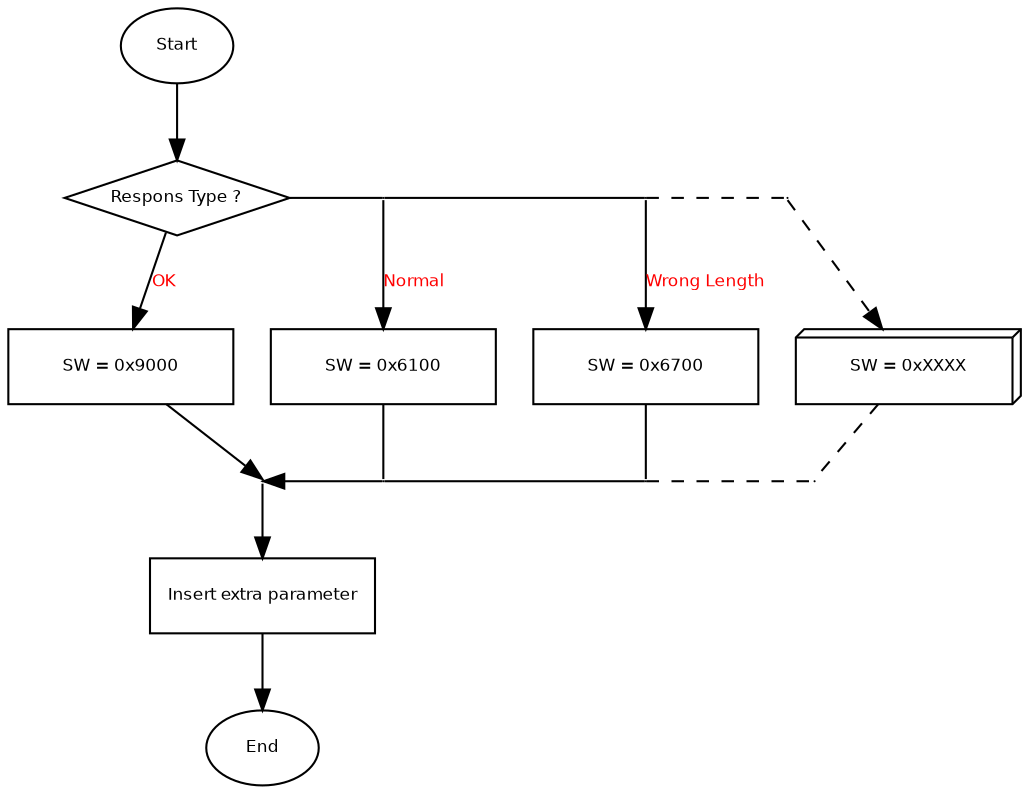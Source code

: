 digraph Flow_StateInit {
 
 node [
         fontname = "Bitstream Vera Sans"
         fontsize = 8
         shape = "record"
     ]

 edge [
         fontname = "Bitstream Vera Sans"
         fontsize = 8
         fontcolor = "Red"
     ]

// all blocks
start [label="Start", shape="oval"];
response [label="Respons Type ?", shape="diamond", fixedsize=true, width=1.5]
ok [label="SW = 0x9000", shape="box", fixedsize=true, width=1.5]
normal [label="SW = 0x6100", shape="box", fixedsize=true, width=1.5]
wrong_len [label="SW = 0x6700", shape="box", fixedsize=true, width=1.5]
etc [label="SW = 0xXXXX", shape="box3d", fixedsize=true, width=1.5]

add_extra [label="Insert extra parameter", shape="box", fixedsize=true, width=1.5]

end [label="End", shape="oval"];

// relations
start -> response

response -> ok [label="OK"]
d0b [width=0, shape="point", label="."];
ok -> d0b

d1a [width=0, shape="point", label="."];
d1b [width=0, shape="point", label="."];
{rank=same; response -> d1a [arrowhead=none];}
d1a -> normal [label="Normal"]
normal -> d1b [arrowhead=none]
{rank=same; d0b -> d1b [dir=back]}

d2a [width=0, shape="point", label="."];
d2b [width=0, shape="point", label="."];
{rank=same; d1a -> d2a [arrowhead=none];}
d2a -> wrong_len [label="Wrong Length"]
wrong_len -> d2b [arrowhead=none]
{rank=same; d1b -> d2b [dir=back, arrowtail=none]}

d3a [width=0, shape="point", label="."];
d3b [width=0, shape="point", label="."];
{rank=same; d2a -> d3a [arrowhead=none, style=dashed];}
d3a -> etc [style=dashed]
etc -> d3b [arrowhead=none, style=dashed]
{rank=same; d2b -> d3b [dir=back, arrowtail=none, style=dashed]}

d0b -> add_extra
add_extra -> end

}
